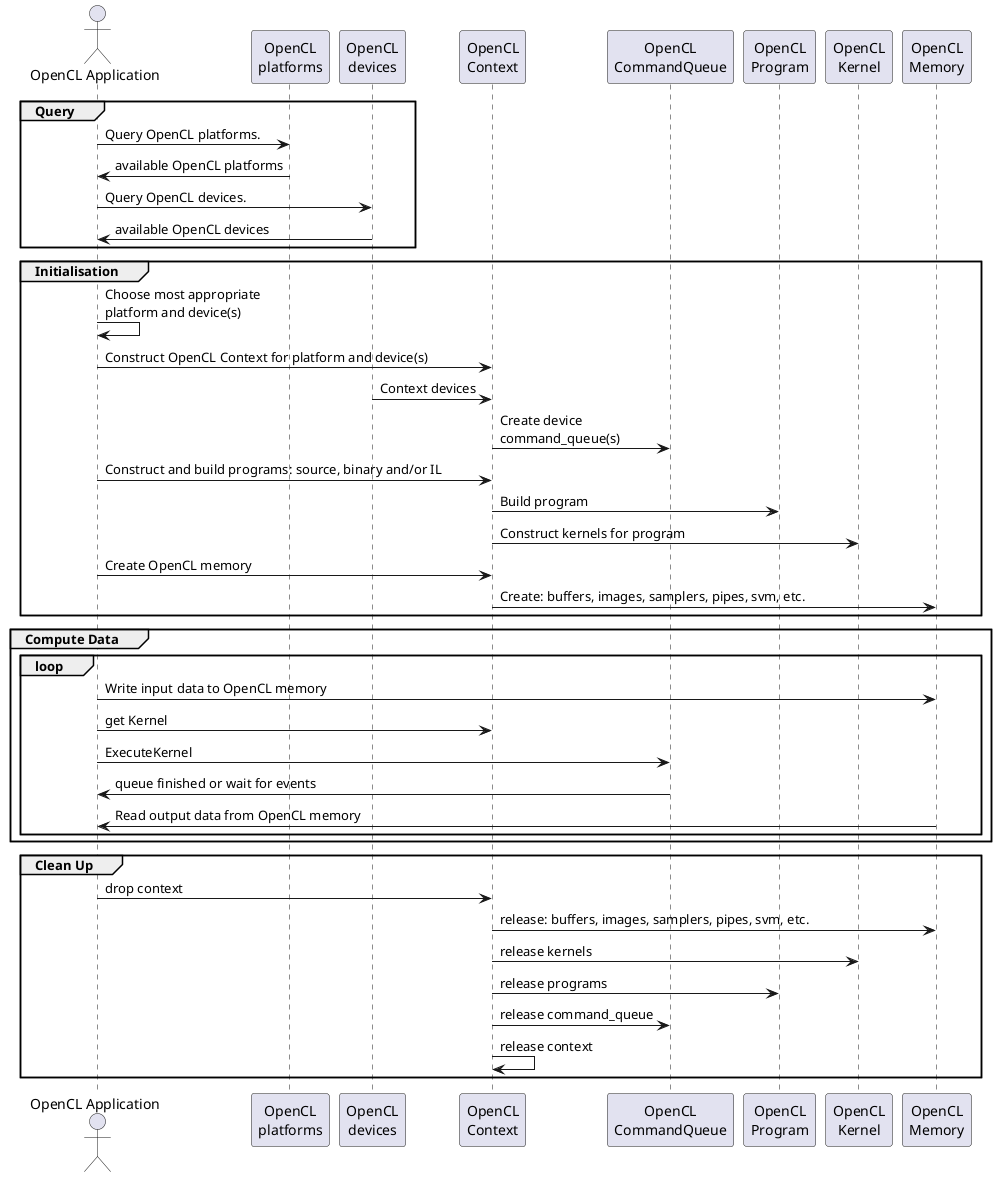 @startuml

'Copyright (c) 2021 Via Technology Ltd. All Rights Reserved.

'title OpenCL Application Sequence

actor "OpenCL Application" as user

participant "OpenCL\nplatforms" as platforms

participant "OpenCL\ndevices" as devices

participant "OpenCL\nContext" as opencl_context

participant "OpenCL\nCommandQueue" as opencl_queue

participant "OpenCL\nProgram" as opencl_program

participant "OpenCL\nKernel" as opencl_kernel

participant "OpenCL\nMemory" as opencl_memory

group Query
  user -> platforms : Query OpenCL platforms.
  user <- platforms : available OpenCL platforms

  user -> devices : Query OpenCL devices.
  user <- devices : available OpenCL devices
end

group Initialisation
  user -> user : Choose most appropriate\nplatform and device(s)

  user -> opencl_context : Construct OpenCL Context for platform and device(s)

  devices -> opencl_context : Context devices

  opencl_context -> opencl_queue : Create device\ncommand_queue(s)

  user -> opencl_context : Construct and build programs: source, binary and/or IL
  opencl_context -> opencl_program : Build program
  opencl_context -> opencl_kernel : Construct kernels for program

  user -> opencl_context : Create OpenCL memory
  opencl_context -> opencl_memory : Create: buffers, images, samplers, pipes, svm, etc.
end

group Compute Data
  group loop
    user -> opencl_memory : Write input data to OpenCL memory
    user -> opencl_context : get Kernel
    user -> opencl_queue : ExecuteKernel
    user <- opencl_queue : queue finished or wait for events
    user <- opencl_memory : Read output data from OpenCL memory
  end
end

group Clean Up
  user -> opencl_context : drop context

  opencl_context -> opencl_memory : release: buffers, images, samplers, pipes, svm, etc.
  opencl_context -> opencl_kernel : release kernels
  opencl_context -> opencl_program : release programs
  opencl_context -> opencl_queue : release command_queue
  opencl_context -> opencl_context : release context
end

@enduml